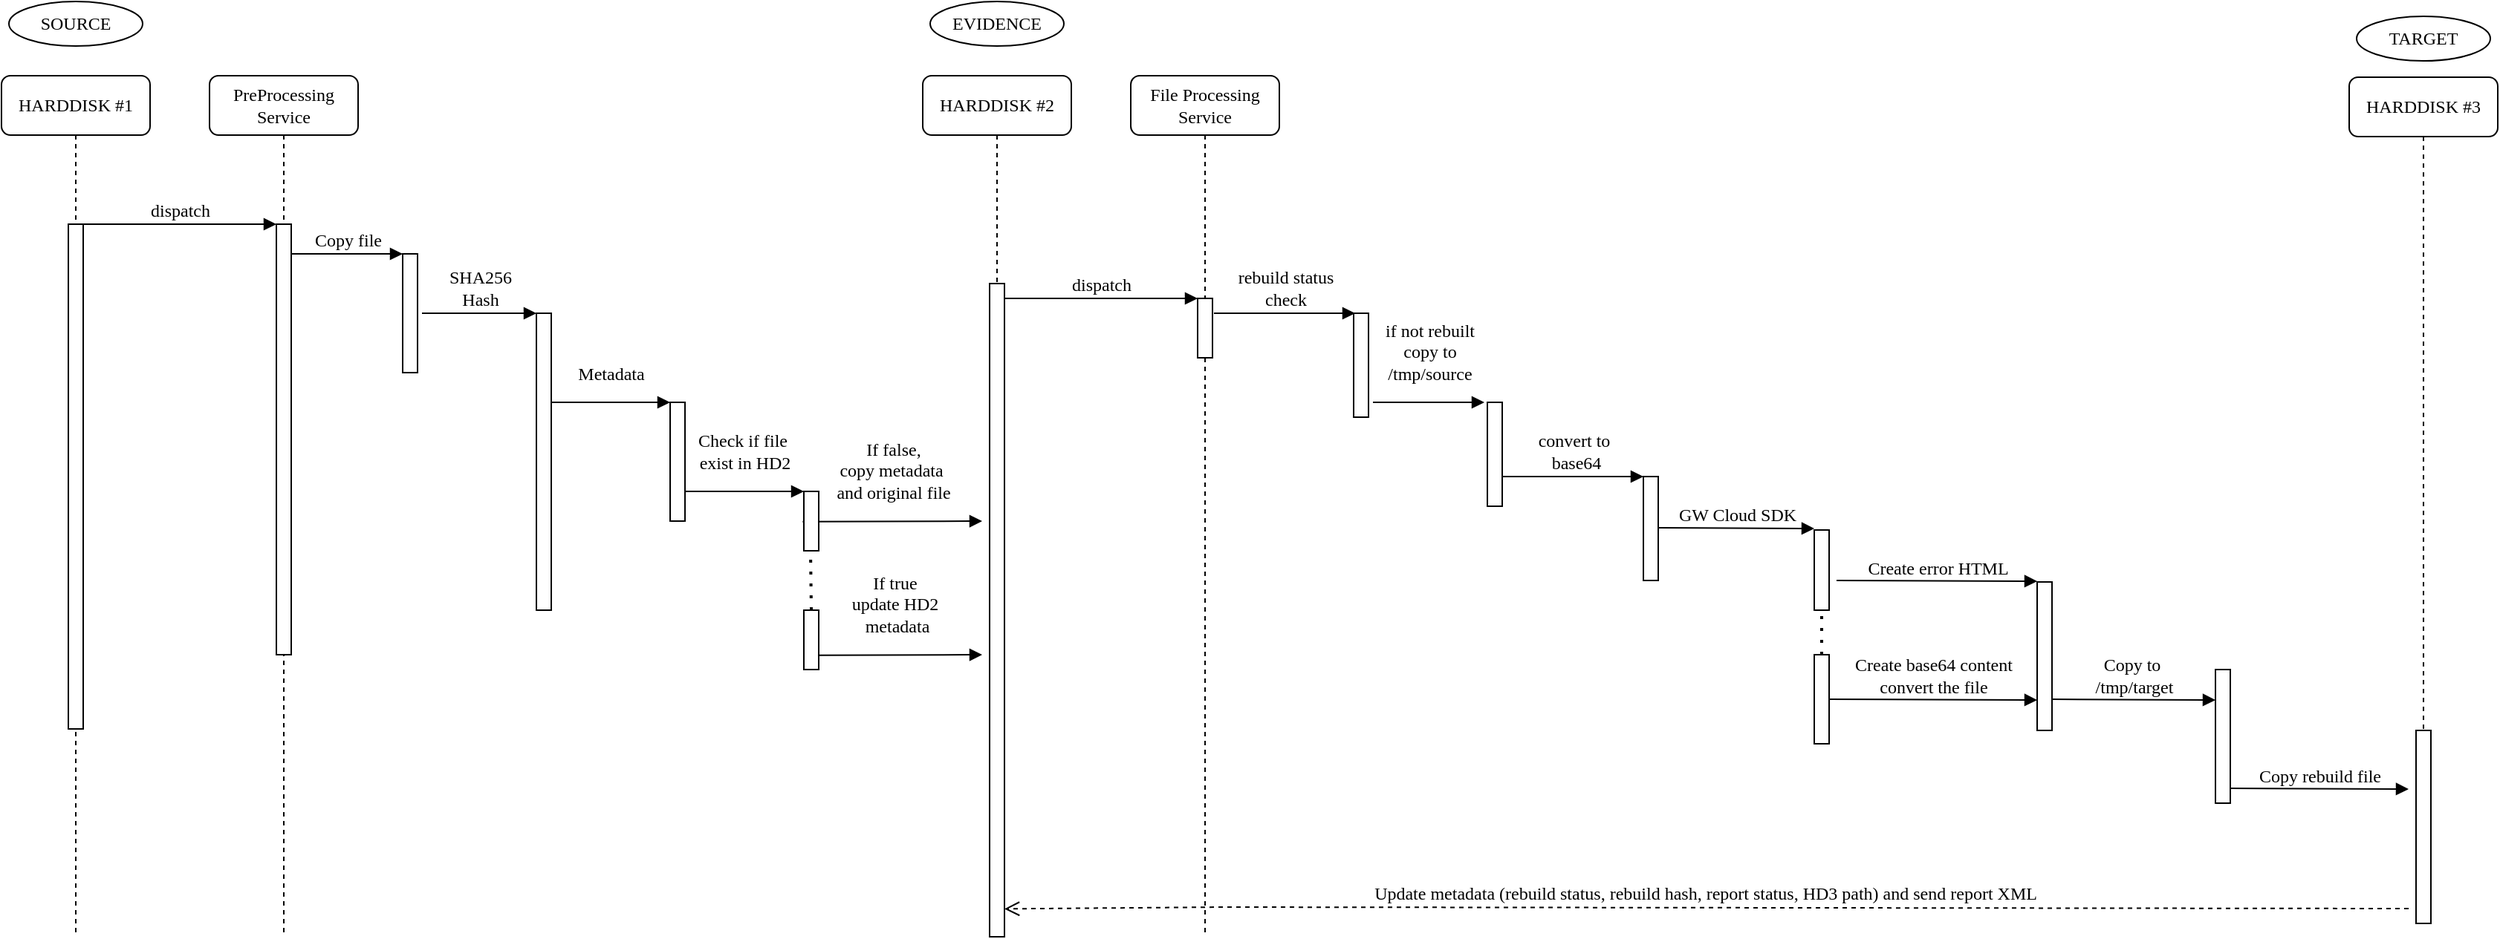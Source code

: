 <mxfile version="14.5.8" type="device"><diagram name="Page-1" id="13e1069c-82ec-6db2-03f1-153e76fe0fe0"><mxGraphModel dx="1038" dy="547" grid="1" gridSize="10" guides="1" tooltips="1" connect="1" arrows="1" fold="1" page="1" pageScale="1" pageWidth="1100" pageHeight="850" background="#ffffff" math="0" shadow="0"><root><mxCell id="0"/><mxCell id="1" parent="0"/><mxCell id="7baba1c4bc27f4b0-2" value="PreProcessing Service" style="shape=umlLifeline;perimeter=lifelinePerimeter;whiteSpace=wrap;html=1;container=1;collapsible=0;recursiveResize=0;outlineConnect=0;rounded=1;shadow=0;comic=0;labelBackgroundColor=none;strokeWidth=1;fontFamily=Verdana;fontSize=12;align=center;" parent="1" vertex="1"><mxGeometry x="240" y="80" width="100" height="580" as="geometry"/></mxCell><mxCell id="7baba1c4bc27f4b0-10" value="" style="html=1;points=[];perimeter=orthogonalPerimeter;rounded=0;shadow=0;comic=0;labelBackgroundColor=none;strokeWidth=1;fontFamily=Verdana;fontSize=12;align=center;" parent="7baba1c4bc27f4b0-2" vertex="1"><mxGeometry x="45" y="100" width="10" height="290" as="geometry"/></mxCell><mxCell id="7baba1c4bc27f4b0-4" value="HARDDISK #2" style="shape=umlLifeline;perimeter=lifelinePerimeter;whiteSpace=wrap;html=1;container=1;collapsible=0;recursiveResize=0;outlineConnect=0;rounded=1;shadow=0;comic=0;labelBackgroundColor=none;strokeWidth=1;fontFamily=Verdana;fontSize=12;align=center;" parent="1" vertex="1"><mxGeometry x="720" y="80" width="100" height="580" as="geometry"/></mxCell><mxCell id="7baba1c4bc27f4b0-5" value="File Processing Service" style="shape=umlLifeline;perimeter=lifelinePerimeter;whiteSpace=wrap;html=1;container=1;collapsible=0;recursiveResize=0;outlineConnect=0;rounded=1;shadow=0;comic=0;labelBackgroundColor=none;strokeWidth=1;fontFamily=Verdana;fontSize=12;align=center;" parent="1" vertex="1"><mxGeometry x="860" y="80" width="100" height="580" as="geometry"/></mxCell><mxCell id="7baba1c4bc27f4b0-8" value="HARDDISK #1" style="shape=umlLifeline;perimeter=lifelinePerimeter;whiteSpace=wrap;html=1;container=1;collapsible=0;recursiveResize=0;outlineConnect=0;rounded=1;shadow=0;comic=0;labelBackgroundColor=none;strokeWidth=1;fontFamily=Verdana;fontSize=12;align=center;" parent="1" vertex="1"><mxGeometry x="100" y="80" width="100" height="580" as="geometry"/></mxCell><mxCell id="7baba1c4bc27f4b0-9" value="" style="html=1;points=[];perimeter=orthogonalPerimeter;rounded=0;shadow=0;comic=0;labelBackgroundColor=none;strokeWidth=1;fontFamily=Verdana;fontSize=12;align=center;" parent="7baba1c4bc27f4b0-8" vertex="1"><mxGeometry x="45" y="100" width="10" height="340" as="geometry"/></mxCell><mxCell id="7baba1c4bc27f4b0-16" value="" style="html=1;points=[];perimeter=orthogonalPerimeter;rounded=0;shadow=0;comic=0;labelBackgroundColor=none;strokeWidth=1;fontFamily=Verdana;fontSize=12;align=center;" parent="1" vertex="1"><mxGeometry x="765" y="220" width="10" height="440" as="geometry"/></mxCell><mxCell id="7baba1c4bc27f4b0-19" value="" style="html=1;points=[];perimeter=orthogonalPerimeter;rounded=0;shadow=0;comic=0;labelBackgroundColor=none;strokeWidth=1;fontFamily=Verdana;fontSize=12;align=center;" parent="1" vertex="1"><mxGeometry x="905" y="230" width="10" height="40" as="geometry"/></mxCell><mxCell id="7baba1c4bc27f4b0-20" value="dispatch" style="html=1;verticalAlign=bottom;endArrow=block;entryX=0;entryY=0;labelBackgroundColor=none;fontFamily=Verdana;fontSize=12;edgeStyle=elbowEdgeStyle;elbow=vertical;" parent="1" source="7baba1c4bc27f4b0-16" target="7baba1c4bc27f4b0-19" edge="1"><mxGeometry relative="1" as="geometry"><mxPoint x="830" y="230" as="sourcePoint"/></mxGeometry></mxCell><mxCell id="7baba1c4bc27f4b0-11" value="dispatch" style="html=1;verticalAlign=bottom;endArrow=block;entryX=0;entryY=0;labelBackgroundColor=none;fontFamily=Verdana;fontSize=12;edgeStyle=elbowEdgeStyle;elbow=vertical;" parent="1" source="7baba1c4bc27f4b0-9" target="7baba1c4bc27f4b0-10" edge="1"><mxGeometry relative="1" as="geometry"><mxPoint x="220" y="190" as="sourcePoint"/></mxGeometry></mxCell><mxCell id="7baba1c4bc27f4b0-14" value="Copy file" style="html=1;verticalAlign=bottom;endArrow=block;labelBackgroundColor=none;fontFamily=Verdana;fontSize=12;edgeStyle=elbowEdgeStyle;elbow=vertical;" parent="1" source="7baba1c4bc27f4b0-10" edge="1"><mxGeometry relative="1" as="geometry"><mxPoint x="370" y="200" as="sourcePoint"/><mxPoint x="370" y="200" as="targetPoint"/></mxGeometry></mxCell><mxCell id="7baba1c4bc27f4b0-13" value="" style="html=1;points=[];perimeter=orthogonalPerimeter;rounded=0;shadow=0;comic=0;labelBackgroundColor=none;strokeWidth=1;fontFamily=Verdana;fontSize=12;align=center;" parent="1" vertex="1"><mxGeometry x="370" y="200" width="10" height="80" as="geometry"/></mxCell><mxCell id="jIgnO-B9wzHE5smh9gK4-2" value="" style="html=1;points=[];perimeter=orthogonalPerimeter;rounded=0;shadow=0;comic=0;labelBackgroundColor=none;strokeWidth=1;fontFamily=Verdana;fontSize=12;align=center;" parent="1" vertex="1"><mxGeometry x="460" y="240" width="10" height="200" as="geometry"/></mxCell><mxCell id="jIgnO-B9wzHE5smh9gK4-3" value="SHA256 &lt;br&gt;Hash" style="html=1;verticalAlign=bottom;endArrow=block;labelBackgroundColor=none;fontFamily=Verdana;fontSize=12;edgeStyle=elbowEdgeStyle;elbow=vertical;" parent="1" edge="1"><mxGeometry relative="1" as="geometry"><mxPoint x="383" y="240" as="sourcePoint"/><mxPoint x="460" y="240" as="targetPoint"/></mxGeometry></mxCell><mxCell id="jIgnO-B9wzHE5smh9gK4-4" value="" style="html=1;points=[];perimeter=orthogonalPerimeter;rounded=0;shadow=0;comic=0;labelBackgroundColor=none;strokeWidth=1;fontFamily=Verdana;fontSize=12;align=center;" parent="1" vertex="1"><mxGeometry x="550" y="300" width="10" height="80" as="geometry"/></mxCell><mxCell id="jIgnO-B9wzHE5smh9gK4-6" value="Metadata" style="html=1;verticalAlign=bottom;endArrow=block;labelBackgroundColor=none;fontFamily=Verdana;fontSize=12;edgeStyle=elbowEdgeStyle;elbow=vertical;" parent="1" edge="1"><mxGeometry y="10" relative="1" as="geometry"><mxPoint x="470" y="300" as="sourcePoint"/><mxPoint x="550" y="300" as="targetPoint"/><mxPoint as="offset"/></mxGeometry></mxCell><mxCell id="jIgnO-B9wzHE5smh9gK4-9" value="If false,&lt;br&gt;copy metadata&amp;nbsp;&lt;br&gt;and original file" style="html=1;verticalAlign=bottom;endArrow=block;labelBackgroundColor=none;fontFamily=Verdana;fontSize=12;edgeStyle=elbowEdgeStyle;elbow=vertical;exitX=-0.08;exitY=0.51;exitDx=0;exitDy=0;exitPerimeter=0;" parent="1" source="jIgnO-B9wzHE5smh9gK4-16" edge="1"><mxGeometry x="0.01" y="10" relative="1" as="geometry"><mxPoint x="660" y="327" as="sourcePoint"/><mxPoint x="760" y="380" as="targetPoint"/><mxPoint as="offset"/></mxGeometry></mxCell><mxCell id="jIgnO-B9wzHE5smh9gK4-10" value="HARDDISK #3" style="shape=umlLifeline;perimeter=lifelinePerimeter;whiteSpace=wrap;html=1;container=1;collapsible=0;recursiveResize=0;outlineConnect=0;rounded=1;shadow=0;comic=0;labelBackgroundColor=none;strokeWidth=1;fontFamily=Verdana;fontSize=12;align=center;" parent="1" vertex="1"><mxGeometry x="1680" y="81" width="100" height="569" as="geometry"/></mxCell><mxCell id="jIgnO-B9wzHE5smh9gK4-32" value="" style="html=1;points=[];perimeter=orthogonalPerimeter;rounded=0;shadow=0;comic=0;labelBackgroundColor=none;strokeWidth=1;fontFamily=Verdana;fontSize=12;align=center;" parent="jIgnO-B9wzHE5smh9gK4-10" vertex="1"><mxGeometry x="45" y="440" width="10" height="130" as="geometry"/></mxCell><mxCell id="jIgnO-B9wzHE5smh9gK4-12" value="SOURCE" style="ellipse;whiteSpace=wrap;html=1;rounded=1;shadow=0;fontFamily=Verdana;strokeWidth=1;comic=0;" parent="1" vertex="1"><mxGeometry x="105" y="30" width="90" height="30" as="geometry"/></mxCell><mxCell id="jIgnO-B9wzHE5smh9gK4-14" value="EVIDENCE" style="ellipse;whiteSpace=wrap;html=1;rounded=1;shadow=0;fontFamily=Verdana;strokeWidth=1;comic=0;" parent="1" vertex="1"><mxGeometry x="725" y="30" width="90" height="30" as="geometry"/></mxCell><mxCell id="jIgnO-B9wzHE5smh9gK4-15" value="TARGET" style="ellipse;whiteSpace=wrap;html=1;rounded=1;shadow=0;fontFamily=Verdana;strokeWidth=1;comic=0;" parent="1" vertex="1"><mxGeometry x="1685" y="40" width="90" height="30" as="geometry"/></mxCell><mxCell id="jIgnO-B9wzHE5smh9gK4-16" value="" style="html=1;points=[];perimeter=orthogonalPerimeter;rounded=0;shadow=0;comic=0;labelBackgroundColor=none;strokeWidth=1;fontFamily=Verdana;fontSize=12;align=center;" parent="1" vertex="1"><mxGeometry x="640" y="360" width="10" height="40" as="geometry"/></mxCell><mxCell id="jIgnO-B9wzHE5smh9gK4-17" value="Check if file&amp;nbsp;&lt;br&gt;exist in HD2" style="html=1;verticalAlign=bottom;endArrow=block;labelBackgroundColor=none;fontFamily=Verdana;fontSize=12;edgeStyle=elbowEdgeStyle;elbow=vertical;" parent="1" edge="1"><mxGeometry y="10" relative="1" as="geometry"><mxPoint x="560" y="360" as="sourcePoint"/><mxPoint x="640" y="360" as="targetPoint"/><mxPoint as="offset"/></mxGeometry></mxCell><mxCell id="jIgnO-B9wzHE5smh9gK4-19" value="rebuild status&lt;br&gt;check" style="html=1;verticalAlign=bottom;endArrow=block;labelBackgroundColor=none;fontFamily=Verdana;fontSize=12;edgeStyle=elbowEdgeStyle;elbow=vertical;" parent="1" edge="1"><mxGeometry relative="1" as="geometry"><mxPoint x="916" y="240" as="sourcePoint"/><mxPoint x="1011" y="240" as="targetPoint"/></mxGeometry></mxCell><mxCell id="jIgnO-B9wzHE5smh9gK4-20" value="" style="html=1;points=[];perimeter=orthogonalPerimeter;rounded=0;shadow=0;comic=0;labelBackgroundColor=none;strokeWidth=1;fontFamily=Verdana;fontSize=12;align=center;" parent="1" vertex="1"><mxGeometry x="1010" y="240" width="10" height="70" as="geometry"/></mxCell><mxCell id="jIgnO-B9wzHE5smh9gK4-21" value="if not rebuilt &lt;br&gt;copy to &lt;br&gt;/tmp/source" style="html=1;verticalAlign=bottom;endArrow=block;labelBackgroundColor=none;fontFamily=Verdana;fontSize=12;edgeStyle=elbowEdgeStyle;elbow=vertical;" parent="1" edge="1"><mxGeometry y="10" relative="1" as="geometry"><mxPoint x="1023" y="300" as="sourcePoint"/><mxPoint x="1098" y="300" as="targetPoint"/><mxPoint as="offset"/></mxGeometry></mxCell><mxCell id="jIgnO-B9wzHE5smh9gK4-22" value="" style="html=1;points=[];perimeter=orthogonalPerimeter;rounded=0;shadow=0;comic=0;labelBackgroundColor=none;strokeWidth=1;fontFamily=Verdana;fontSize=12;align=center;" parent="1" vertex="1"><mxGeometry x="1100" y="300" width="10" height="70" as="geometry"/></mxCell><mxCell id="jIgnO-B9wzHE5smh9gK4-23" value="convert to&lt;br&gt;&amp;nbsp;base64" style="html=1;verticalAlign=bottom;endArrow=block;labelBackgroundColor=none;fontFamily=Verdana;fontSize=12;edgeStyle=elbowEdgeStyle;elbow=vertical;" parent="1" edge="1"><mxGeometry relative="1" as="geometry"><mxPoint x="1110" y="350" as="sourcePoint"/><mxPoint x="1205" y="350" as="targetPoint"/></mxGeometry></mxCell><mxCell id="jIgnO-B9wzHE5smh9gK4-24" value="" style="html=1;points=[];perimeter=orthogonalPerimeter;rounded=0;shadow=0;comic=0;labelBackgroundColor=none;strokeWidth=1;fontFamily=Verdana;fontSize=12;align=center;" parent="1" vertex="1"><mxGeometry x="1205" y="350" width="10" height="70" as="geometry"/></mxCell><mxCell id="jIgnO-B9wzHE5smh9gK4-25" value="GW Cloud SDK" style="html=1;verticalAlign=bottom;endArrow=block;labelBackgroundColor=none;fontFamily=Verdana;fontSize=12;edgeStyle=elbowEdgeStyle;elbow=vertical;" parent="1" edge="1"><mxGeometry relative="1" as="geometry"><mxPoint x="1215" y="384.5" as="sourcePoint"/><mxPoint x="1320" y="385" as="targetPoint"/></mxGeometry></mxCell><mxCell id="jIgnO-B9wzHE5smh9gK4-26" value="" style="html=1;points=[];perimeter=orthogonalPerimeter;rounded=0;shadow=0;comic=0;labelBackgroundColor=none;strokeWidth=1;fontFamily=Verdana;fontSize=12;align=center;" parent="1" vertex="1"><mxGeometry x="1320" y="386" width="10" height="54" as="geometry"/></mxCell><mxCell id="jIgnO-B9wzHE5smh9gK4-27" value="" style="html=1;points=[];perimeter=orthogonalPerimeter;rounded=0;shadow=0;comic=0;labelBackgroundColor=none;strokeWidth=1;fontFamily=Verdana;fontSize=12;align=center;" parent="1" vertex="1"><mxGeometry x="1320" y="470" width="10" height="60" as="geometry"/></mxCell><mxCell id="jIgnO-B9wzHE5smh9gK4-28" value="Create error HTML" style="html=1;verticalAlign=bottom;endArrow=block;labelBackgroundColor=none;fontFamily=Verdana;fontSize=12;edgeStyle=elbowEdgeStyle;elbow=vertical;" parent="1" edge="1"><mxGeometry relative="1" as="geometry"><mxPoint x="1335" y="420" as="sourcePoint"/><mxPoint x="1470" y="421" as="targetPoint"/></mxGeometry></mxCell><mxCell id="jIgnO-B9wzHE5smh9gK4-29" value="Create base64 content&lt;br&gt;convert the file" style="html=1;verticalAlign=bottom;endArrow=block;labelBackgroundColor=none;fontFamily=Verdana;fontSize=12;edgeStyle=elbowEdgeStyle;elbow=vertical;" parent="1" edge="1"><mxGeometry relative="1" as="geometry"><mxPoint x="1330" y="500" as="sourcePoint"/><mxPoint x="1470" y="501" as="targetPoint"/></mxGeometry></mxCell><mxCell id="jIgnO-B9wzHE5smh9gK4-30" value="" style="html=1;points=[];perimeter=orthogonalPerimeter;rounded=0;shadow=0;comic=0;labelBackgroundColor=none;strokeWidth=1;fontFamily=Verdana;fontSize=12;align=center;" parent="1" vertex="1"><mxGeometry x="1470" y="421" width="10" height="100" as="geometry"/></mxCell><mxCell id="jIgnO-B9wzHE5smh9gK4-31" value="" style="html=1;points=[];perimeter=orthogonalPerimeter;rounded=0;shadow=0;comic=0;labelBackgroundColor=none;strokeWidth=1;fontFamily=Verdana;fontSize=12;align=center;" parent="1" vertex="1"><mxGeometry x="1590" y="480" width="10" height="90" as="geometry"/></mxCell><mxCell id="jIgnO-B9wzHE5smh9gK4-34" value="Copy to&amp;nbsp;&lt;br&gt;/tmp/target" style="html=1;verticalAlign=bottom;endArrow=block;labelBackgroundColor=none;fontFamily=Verdana;fontSize=12;edgeStyle=elbowEdgeStyle;elbow=vertical;" parent="1" edge="1"><mxGeometry relative="1" as="geometry"><mxPoint x="1480" y="500" as="sourcePoint"/><mxPoint x="1590" y="501" as="targetPoint"/></mxGeometry></mxCell><mxCell id="jIgnO-B9wzHE5smh9gK4-35" value="Copy rebuild file" style="html=1;verticalAlign=bottom;endArrow=block;labelBackgroundColor=none;fontFamily=Verdana;fontSize=12;edgeStyle=elbowEdgeStyle;elbow=vertical;" parent="1" edge="1"><mxGeometry relative="1" as="geometry"><mxPoint x="1600" y="560" as="sourcePoint"/><mxPoint x="1720" y="561" as="targetPoint"/></mxGeometry></mxCell><mxCell id="jIgnO-B9wzHE5smh9gK4-36" value="Update metadata (rebuild status, rebuild hash, report status, HD3 path) and send report XML&amp;nbsp;" style="html=1;verticalAlign=bottom;endArrow=open;dashed=1;endSize=8;labelBackgroundColor=none;fontFamily=Verdana;fontSize=12;entryX=1.04;entryY=0.931;entryDx=0;entryDy=0;entryPerimeter=0;" parent="1" edge="1"><mxGeometry relative="1" as="geometry"><mxPoint x="775.0" y="641.2" as="targetPoint"/><mxPoint x="1720" y="641" as="sourcePoint"/><Array as="points"><mxPoint x="922.6" y="640"/></Array></mxGeometry></mxCell><mxCell id="jIgnO-B9wzHE5smh9gK4-37" value="" style="html=1;points=[];perimeter=orthogonalPerimeter;rounded=0;shadow=0;comic=0;labelBackgroundColor=none;strokeWidth=1;fontFamily=Verdana;fontSize=12;align=center;" parent="1" vertex="1"><mxGeometry x="640" y="440" width="10" height="40" as="geometry"/></mxCell><mxCell id="jIgnO-B9wzHE5smh9gK4-38" value="If true&lt;br&gt;update HD2&lt;br&gt;&amp;nbsp;metadata" style="html=1;verticalAlign=bottom;endArrow=block;labelBackgroundColor=none;fontFamily=Verdana;fontSize=12;edgeStyle=elbowEdgeStyle;elbow=vertical;exitX=-0.08;exitY=0.51;exitDx=0;exitDy=0;exitPerimeter=0;" parent="1" edge="1"><mxGeometry x="-0.064" y="10" relative="1" as="geometry"><mxPoint x="650" y="470.4" as="sourcePoint"/><mxPoint x="760" y="470" as="targetPoint"/><mxPoint as="offset"/></mxGeometry></mxCell><mxCell id="jIgnO-B9wzHE5smh9gK4-39" value="" style="endArrow=none;dashed=1;html=1;dashPattern=1 3;strokeWidth=2;" parent="1" edge="1"><mxGeometry width="50" height="50" relative="1" as="geometry"><mxPoint x="1325" y="470" as="sourcePoint"/><mxPoint x="1325" y="440" as="targetPoint"/></mxGeometry></mxCell><mxCell id="jIgnO-B9wzHE5smh9gK4-40" value="" style="endArrow=none;dashed=1;html=1;dashPattern=1 3;strokeWidth=2;" parent="1" edge="1"><mxGeometry width="50" height="50" relative="1" as="geometry"><mxPoint x="645" y="440" as="sourcePoint"/><mxPoint x="644.5" y="400" as="targetPoint"/></mxGeometry></mxCell></root></mxGraphModel></diagram></mxfile>